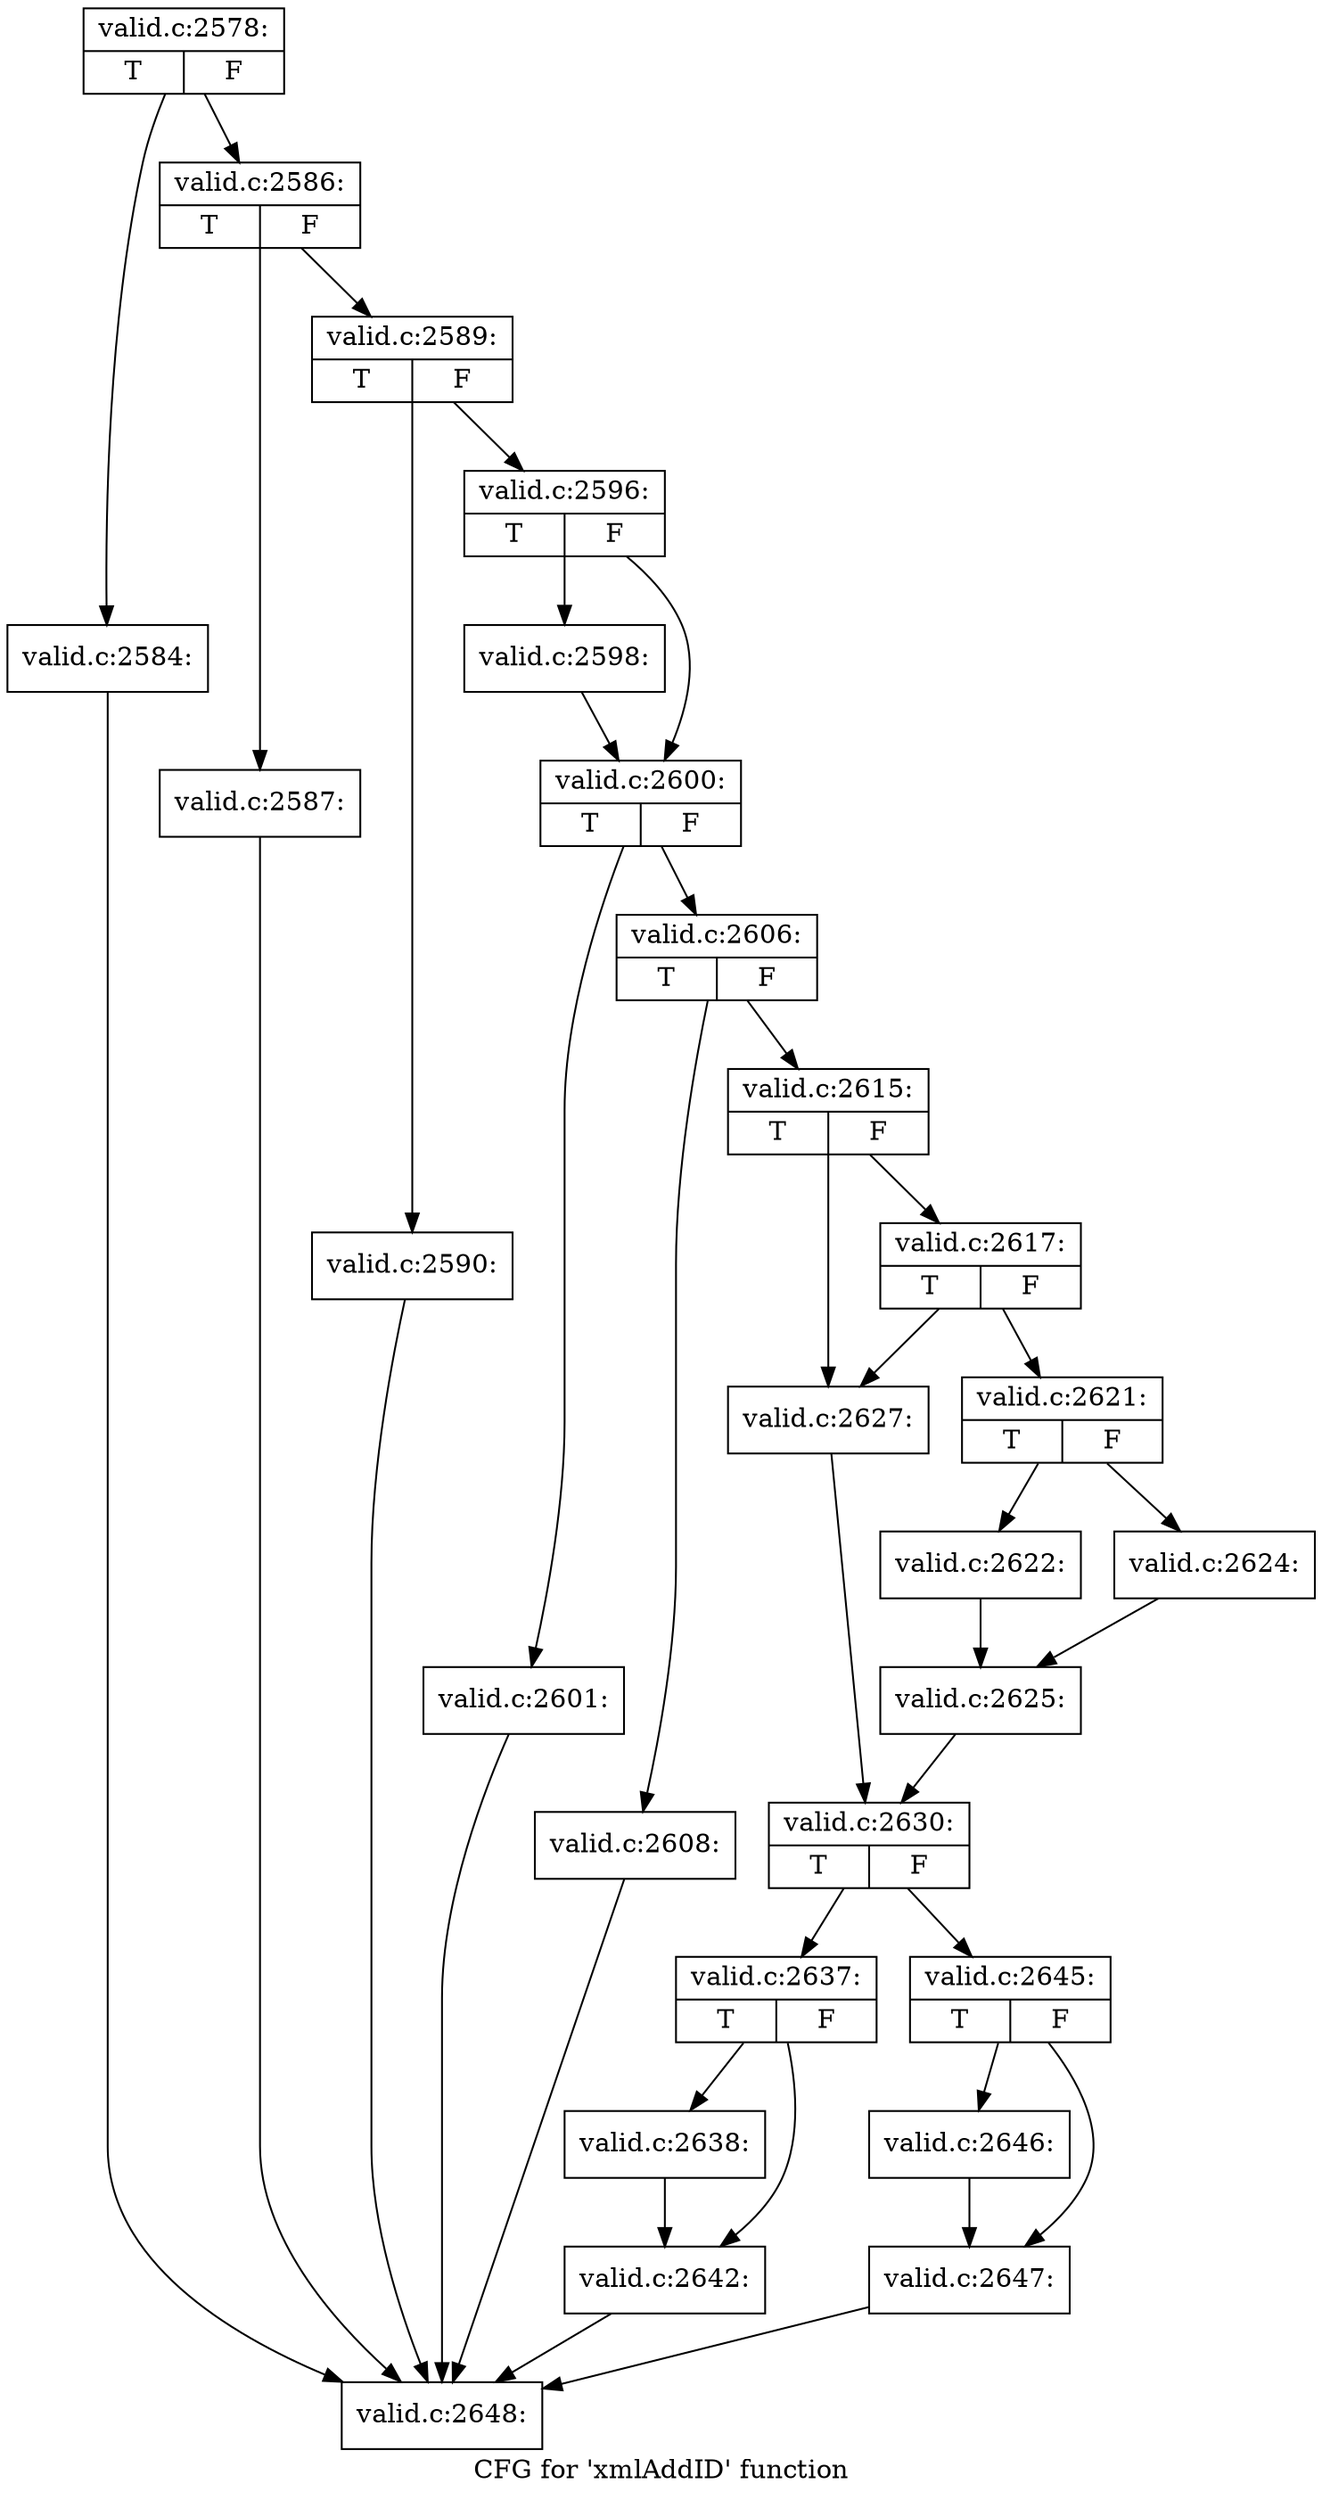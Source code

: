 digraph "CFG for 'xmlAddID' function" {
	label="CFG for 'xmlAddID' function";

	Node0x4fd7560 [shape=record,label="{valid.c:2578:|{<s0>T|<s1>F}}"];
	Node0x4fd7560 -> Node0x4f5d610;
	Node0x4fd7560 -> Node0x4f5d660;
	Node0x4f5d610 [shape=record,label="{valid.c:2584:}"];
	Node0x4f5d610 -> Node0x4f4bd20;
	Node0x4f5d660 [shape=record,label="{valid.c:2586:|{<s0>T|<s1>F}}"];
	Node0x4f5d660 -> Node0x4f5dbc0;
	Node0x4f5d660 -> Node0x4f5dc10;
	Node0x4f5dbc0 [shape=record,label="{valid.c:2587:}"];
	Node0x4f5dbc0 -> Node0x4f4bd20;
	Node0x4f5dc10 [shape=record,label="{valid.c:2589:|{<s0>T|<s1>F}}"];
	Node0x4f5dc10 -> Node0x4f5e140;
	Node0x4f5dc10 -> Node0x4f5e190;
	Node0x4f5e140 [shape=record,label="{valid.c:2590:}"];
	Node0x4f5e140 -> Node0x4f4bd20;
	Node0x4f5e190 [shape=record,label="{valid.c:2596:|{<s0>T|<s1>F}}"];
	Node0x4f5e190 -> Node0x4fdcb80;
	Node0x4f5e190 -> Node0x4fdcbd0;
	Node0x4fdcb80 [shape=record,label="{valid.c:2598:}"];
	Node0x4fdcb80 -> Node0x4fdcbd0;
	Node0x4fdcbd0 [shape=record,label="{valid.c:2600:|{<s0>T|<s1>F}}"];
	Node0x4fdcbd0 -> Node0x4fdd630;
	Node0x4fdcbd0 -> Node0x4fdd680;
	Node0x4fdd630 [shape=record,label="{valid.c:2601:}"];
	Node0x4fdd630 -> Node0x4f4bd20;
	Node0x4fdd680 [shape=record,label="{valid.c:2606:|{<s0>T|<s1>F}}"];
	Node0x4fdd680 -> Node0x4fde180;
	Node0x4fdd680 -> Node0x4fde1d0;
	Node0x4fde180 [shape=record,label="{valid.c:2608:}"];
	Node0x4fde180 -> Node0x4f4bd20;
	Node0x4fde1d0 [shape=record,label="{valid.c:2615:|{<s0>T|<s1>F}}"];
	Node0x4fde1d0 -> Node0x4fdef80;
	Node0x4fde1d0 -> Node0x4fdef30;
	Node0x4fdef80 [shape=record,label="{valid.c:2617:|{<s0>T|<s1>F}}"];
	Node0x4fdef80 -> Node0x4fdee90;
	Node0x4fdef80 -> Node0x4fdef30;
	Node0x4fdee90 [shape=record,label="{valid.c:2621:|{<s0>T|<s1>F}}"];
	Node0x4fdee90 -> Node0x4fdf6a0;
	Node0x4fdee90 -> Node0x4fdf740;
	Node0x4fdf6a0 [shape=record,label="{valid.c:2622:}"];
	Node0x4fdf6a0 -> Node0x4fdf6f0;
	Node0x4fdf740 [shape=record,label="{valid.c:2624:}"];
	Node0x4fdf740 -> Node0x4fdf6f0;
	Node0x4fdf6f0 [shape=record,label="{valid.c:2625:}"];
	Node0x4fdf6f0 -> Node0x4fdeee0;
	Node0x4fdef30 [shape=record,label="{valid.c:2627:}"];
	Node0x4fdef30 -> Node0x4fdeee0;
	Node0x4fdeee0 [shape=record,label="{valid.c:2630:|{<s0>T|<s1>F}}"];
	Node0x4fdeee0 -> Node0x4fe1940;
	Node0x4fdeee0 -> Node0x4fe1f30;
	Node0x4fe1940 [shape=record,label="{valid.c:2637:|{<s0>T|<s1>F}}"];
	Node0x4fe1940 -> Node0x4fe2330;
	Node0x4fe1940 -> Node0x4fe2380;
	Node0x4fe2330 [shape=record,label="{valid.c:2638:}"];
	Node0x4fe2330 -> Node0x4fe2380;
	Node0x4fe2380 [shape=record,label="{valid.c:2642:}"];
	Node0x4fe2380 -> Node0x4f4bd20;
	Node0x4fe1f30 [shape=record,label="{valid.c:2645:|{<s0>T|<s1>F}}"];
	Node0x4fe1f30 -> Node0x4f47a80;
	Node0x4fe1f30 -> Node0x4fe3070;
	Node0x4f47a80 [shape=record,label="{valid.c:2646:}"];
	Node0x4f47a80 -> Node0x4fe3070;
	Node0x4fe3070 [shape=record,label="{valid.c:2647:}"];
	Node0x4fe3070 -> Node0x4f4bd20;
	Node0x4f4bd20 [shape=record,label="{valid.c:2648:}"];
}

